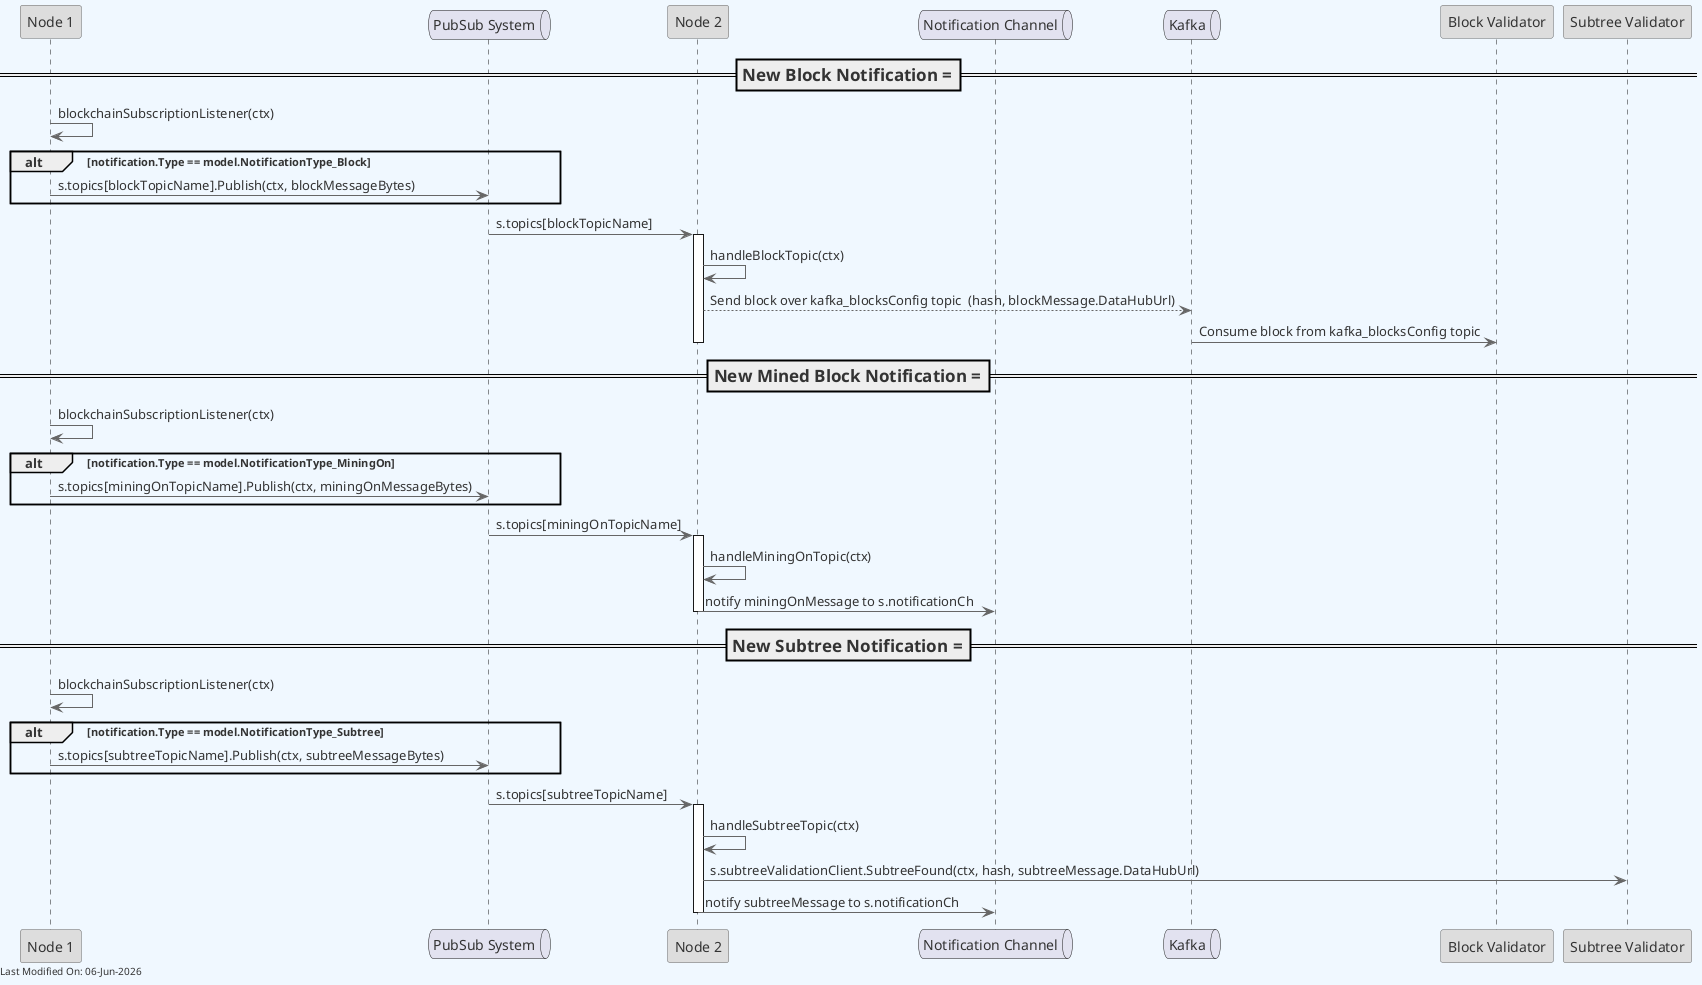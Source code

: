 @startuml
skinparam backgroundColor #F0F8FF
skinparam defaultFontColor #333333
skinparam arrowColor #666666

' Define borders for all elements
skinparam entity {
  BorderColor #666666
  BackgroundColor #DDDDDD
}

skinparam control {
  BorderColor #666666
  BackgroundColor #DDDDDD
}

skinparam participant {
  BorderColor #666666
  BackgroundColor #DDDDDD
}




participant "Node 1" as Node1
queue "PubSub System" as PubSub
participant "Node 2" as Node2
queue "Notification Channel" as notificationChannel
queue "Kafka" as Kafka
participant "Block Validator" as BlockValidationClient
participant "Subtree Validator" as SubtreeValidationClient

=== New Block Notification ===
Node1 -> Node1: blockchainSubscriptionListener(ctx)
alt notification.Type == model.NotificationType_Block
    Node1 -> PubSub: s.topics[blockTopicName].Publish(ctx, blockMessageBytes)
end

PubSub -> Node2: s.topics[blockTopicName]
activate Node2
Node2 -> Node2: handleBlockTopic(ctx)
Node2 --> Kafka: Send block over kafka_blocksConfig topic  (hash, blockMessage.DataHubUrl)
Kafka -> BlockValidationClient: Consume block from kafka_blocksConfig topic
deactivate Node2

=== New Mined Block Notification ===
Node1 -> Node1: blockchainSubscriptionListener(ctx)
alt notification.Type == model.NotificationType_MiningOn
    Node1 -> PubSub: s.topics[miningOnTopicName].Publish(ctx, miningOnMessageBytes)
end

PubSub -> Node2: s.topics[miningOnTopicName]
activate Node2
Node2 -> Node2: handleMiningOnTopic(ctx)
Node2 -> notificationChannel: notify miningOnMessage to s.notificationCh
deactivate Node2

=== New Subtree Notification ===
Node1 -> Node1: blockchainSubscriptionListener(ctx)
alt notification.Type == model.NotificationType_Subtree
    Node1 -> PubSub: s.topics[subtreeTopicName].Publish(ctx, subtreeMessageBytes)
end

PubSub -> Node2: s.topics[subtreeTopicName]
activate Node2
Node2 -> Node2: handleSubtreeTopic(ctx)
Node2 -> SubtreeValidationClient: s.subtreeValidationClient.SubtreeFound(ctx, hash, subtreeMessage.DataHubUrl)
Node2 -> notificationChannel: notify subtreeMessage to s.notificationCh
deactivate Node2

left footer Last Modified On: %date("dd-MMM-yyyy")

@enduml
